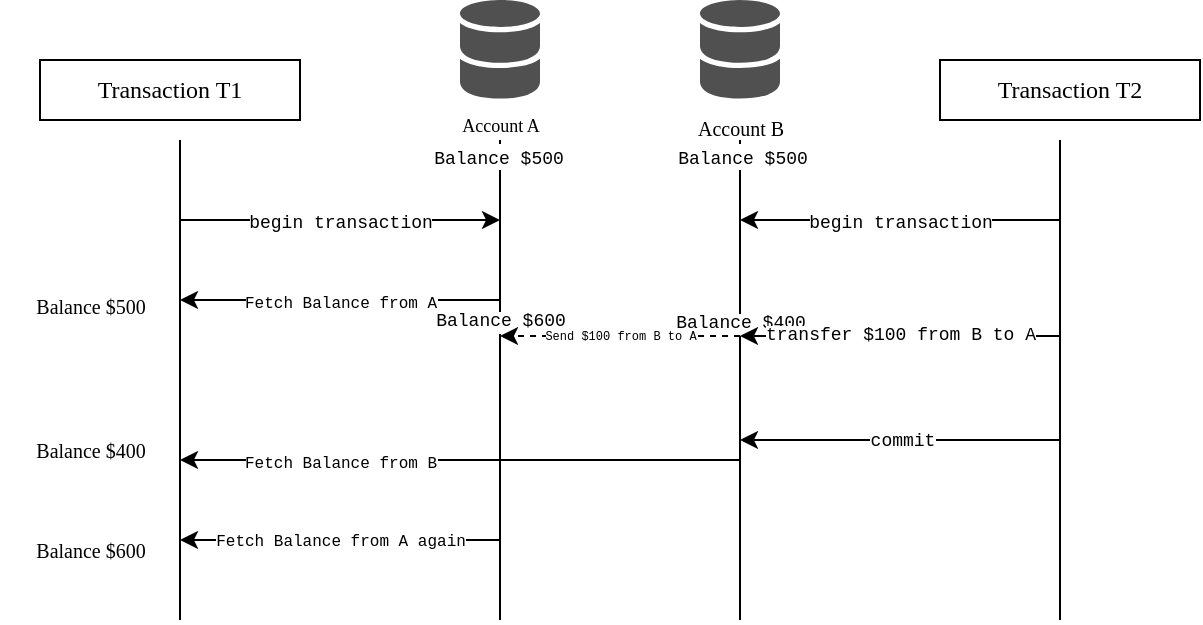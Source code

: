 <mxfile version="25.0.3">
  <diagram name="Page-1" id="4fR8Knwz0PV1LSwJ4ule">
    <mxGraphModel dx="1324" dy="276" grid="1" gridSize="10" guides="1" tooltips="1" connect="1" arrows="1" fold="1" page="1" pageScale="1" pageWidth="850" pageHeight="1100" math="0" shadow="0">
      <root>
        <mxCell id="0" />
        <mxCell id="1" parent="0" />
        <mxCell id="4bO4SZbr5IVygMqHIden-1" value="" style="endArrow=none;html=1;rounded=0;" parent="1" edge="1">
          <mxGeometry width="50" height="50" relative="1" as="geometry">
            <mxPoint x="200" y="520" as="sourcePoint" />
            <mxPoint x="200" y="280" as="targetPoint" />
          </mxGeometry>
        </mxCell>
        <mxCell id="4bO4SZbr5IVygMqHIden-42" value="&lt;font style=&quot;font-size: 9px;&quot; face=&quot;Courier New&quot;&gt;Balance $500&lt;/font&gt;" style="edgeLabel;html=1;align=center;verticalAlign=middle;resizable=0;points=[];" parent="4bO4SZbr5IVygMqHIden-1" vertex="1" connectable="0">
          <mxGeometry x="0.938" y="1" relative="1" as="geometry">
            <mxPoint as="offset" />
          </mxGeometry>
        </mxCell>
        <mxCell id="4bO4SZbr5IVygMqHIden-64" value="Balance $600" style="edgeLabel;html=1;align=center;verticalAlign=middle;resizable=0;points=[];fontFamily=Courier New;fontSize=9;" parent="4bO4SZbr5IVygMqHIden-1" vertex="1" connectable="0">
          <mxGeometry x="0.245" relative="1" as="geometry">
            <mxPoint as="offset" />
          </mxGeometry>
        </mxCell>
        <mxCell id="4bO4SZbr5IVygMqHIden-5" value="&lt;font style=&quot;font-size: 9px;&quot; face=&quot;Verdana&quot;&gt;Account A&lt;/font&gt;" style="sketch=0;shadow=0;dashed=0;html=1;strokeColor=none;fillColor=#505050;labelPosition=center;verticalLabelPosition=bottom;verticalAlign=top;outlineConnect=0;align=center;shape=mxgraph.office.databases.database_mini_2;fontSize=10;" parent="1" vertex="1">
          <mxGeometry x="180" y="210" width="40" height="50" as="geometry" />
        </mxCell>
        <mxCell id="4bO4SZbr5IVygMqHIden-40" value="" style="endArrow=none;html=1;rounded=0;" parent="1" edge="1">
          <mxGeometry width="50" height="50" relative="1" as="geometry">
            <mxPoint x="320" y="520" as="sourcePoint" />
            <mxPoint x="320" y="280" as="targetPoint" />
          </mxGeometry>
        </mxCell>
        <mxCell id="4bO4SZbr5IVygMqHIden-43" value="&lt;font style=&quot;font-size: 9px;&quot; face=&quot;Courier New&quot;&gt;Balance $500&lt;/font&gt;" style="edgeLabel;html=1;align=center;verticalAlign=middle;resizable=0;points=[];" parent="4bO4SZbr5IVygMqHIden-40" vertex="1" connectable="0">
          <mxGeometry x="0.932" y="-1" relative="1" as="geometry">
            <mxPoint as="offset" />
          </mxGeometry>
        </mxCell>
        <mxCell id="4bO4SZbr5IVygMqHIden-65" value="Balance $400" style="edgeLabel;html=1;align=center;verticalAlign=middle;resizable=0;points=[];fontFamily=Courier New;fontSize=9;" parent="4bO4SZbr5IVygMqHIden-40" vertex="1" connectable="0">
          <mxGeometry x="0.233" relative="1" as="geometry">
            <mxPoint as="offset" />
          </mxGeometry>
        </mxCell>
        <mxCell id="4bO4SZbr5IVygMqHIden-41" value="&lt;font face=&quot;Verdana&quot; style=&quot;font-size: 10px;&quot;&gt;Account B&lt;/font&gt;" style="sketch=0;shadow=0;dashed=0;html=1;strokeColor=none;fillColor=#505050;labelPosition=center;verticalLabelPosition=bottom;verticalAlign=top;outlineConnect=0;align=center;shape=mxgraph.office.databases.database_mini_2;" parent="1" vertex="1">
          <mxGeometry x="300" y="210" width="40" height="50" as="geometry" />
        </mxCell>
        <mxCell id="4bO4SZbr5IVygMqHIden-44" value="" style="endArrow=none;html=1;rounded=0;" parent="1" edge="1">
          <mxGeometry width="50" height="50" relative="1" as="geometry">
            <mxPoint x="40" y="520" as="sourcePoint" />
            <mxPoint x="40" y="280" as="targetPoint" />
          </mxGeometry>
        </mxCell>
        <mxCell id="4bO4SZbr5IVygMqHIden-45" value="" style="endArrow=none;html=1;rounded=0;" parent="1" edge="1">
          <mxGeometry width="50" height="50" relative="1" as="geometry">
            <mxPoint x="480" y="520" as="sourcePoint" />
            <mxPoint x="480" y="280" as="targetPoint" />
          </mxGeometry>
        </mxCell>
        <mxCell id="4bO4SZbr5IVygMqHIden-47" value="" style="endArrow=classic;html=1;rounded=0;" parent="1" edge="1">
          <mxGeometry width="50" height="50" relative="1" as="geometry">
            <mxPoint x="40" y="320" as="sourcePoint" />
            <mxPoint x="200" y="320" as="targetPoint" />
          </mxGeometry>
        </mxCell>
        <mxCell id="4bO4SZbr5IVygMqHIden-48" value="&lt;font style=&quot;font-size: 9px;&quot; face=&quot;Courier New&quot;&gt;begin transaction&lt;/font&gt;" style="edgeLabel;html=1;align=center;verticalAlign=middle;resizable=0;points=[];" parent="4bO4SZbr5IVygMqHIden-47" vertex="1" connectable="0">
          <mxGeometry relative="1" as="geometry">
            <mxPoint as="offset" />
          </mxGeometry>
        </mxCell>
        <mxCell id="4bO4SZbr5IVygMqHIden-49" value="" style="endArrow=classic;html=1;rounded=0;" parent="1" edge="1">
          <mxGeometry width="50" height="50" relative="1" as="geometry">
            <mxPoint x="200" y="360" as="sourcePoint" />
            <mxPoint x="40" y="360" as="targetPoint" />
          </mxGeometry>
        </mxCell>
        <mxCell id="4bO4SZbr5IVygMqHIden-50" value="&lt;font style=&quot;font-size: 8px;&quot; face=&quot;Courier New&quot;&gt;Fetch Balance from A&lt;br&gt;&lt;/font&gt;" style="edgeLabel;html=1;align=center;verticalAlign=middle;resizable=0;points=[];" parent="4bO4SZbr5IVygMqHIden-49" vertex="1" connectable="0">
          <mxGeometry relative="1" as="geometry">
            <mxPoint as="offset" />
          </mxGeometry>
        </mxCell>
        <mxCell id="4bO4SZbr5IVygMqHIden-51" value="&lt;font style=&quot;font-size: 10px;&quot; face=&quot;Verdana&quot;&gt;Balance $500&lt;/font&gt;" style="text;html=1;align=center;verticalAlign=middle;resizable=0;points=[];autosize=1;strokeColor=none;fillColor=none;" parent="1" vertex="1">
          <mxGeometry x="-50" y="348" width="90" height="30" as="geometry" />
        </mxCell>
        <mxCell id="4bO4SZbr5IVygMqHIden-54" value="" style="endArrow=classic;html=1;rounded=0;" parent="1" edge="1">
          <mxGeometry width="50" height="50" relative="1" as="geometry">
            <mxPoint x="480" y="320" as="sourcePoint" />
            <mxPoint x="320" y="320" as="targetPoint" />
          </mxGeometry>
        </mxCell>
        <mxCell id="4bO4SZbr5IVygMqHIden-55" value="&lt;font style=&quot;font-size: 9px;&quot; face=&quot;Courier New&quot;&gt;begin transaction&lt;/font&gt;" style="edgeLabel;html=1;align=center;verticalAlign=middle;resizable=0;points=[];" parent="4bO4SZbr5IVygMqHIden-54" vertex="1" connectable="0">
          <mxGeometry relative="1" as="geometry">
            <mxPoint as="offset" />
          </mxGeometry>
        </mxCell>
        <mxCell id="4bO4SZbr5IVygMqHIden-56" value="&lt;font face=&quot;Verdana&quot;&gt;Transaction T1&lt;/font&gt;" style="text;align=center;html=1;verticalAlign=middle;whiteSpace=wrap;rounded=0;fillColor=default;strokeColor=default;" parent="1" vertex="1">
          <mxGeometry x="-30" y="240" width="130" height="30" as="geometry" />
        </mxCell>
        <mxCell id="4bO4SZbr5IVygMqHIden-57" value="&lt;font face=&quot;Verdana&quot;&gt;Transaction T2&lt;/font&gt;" style="text;align=center;html=1;verticalAlign=middle;whiteSpace=wrap;rounded=0;fillColor=default;strokeColor=default;" parent="1" vertex="1">
          <mxGeometry x="420" y="240" width="130" height="30" as="geometry" />
        </mxCell>
        <mxCell id="4bO4SZbr5IVygMqHIden-58" value="" style="endArrow=classic;html=1;rounded=0;" parent="1" edge="1">
          <mxGeometry width="50" height="50" relative="1" as="geometry">
            <mxPoint x="480" y="378" as="sourcePoint" />
            <mxPoint x="320" y="378" as="targetPoint" />
          </mxGeometry>
        </mxCell>
        <mxCell id="4bO4SZbr5IVygMqHIden-59" value="transfer $100 from B to A" style="edgeLabel;html=1;align=center;verticalAlign=middle;resizable=0;points=[];fontFamily=Courier New;fontSize=9;" parent="4bO4SZbr5IVygMqHIden-58" vertex="1" connectable="0">
          <mxGeometry relative="1" as="geometry">
            <mxPoint as="offset" />
          </mxGeometry>
        </mxCell>
        <mxCell id="4bO4SZbr5IVygMqHIden-61" value="" style="endArrow=classic;html=1;rounded=0;dashed=1;" parent="1" edge="1">
          <mxGeometry width="50" height="50" relative="1" as="geometry">
            <mxPoint x="320" y="378" as="sourcePoint" />
            <mxPoint x="200" y="378" as="targetPoint" />
          </mxGeometry>
        </mxCell>
        <mxCell id="4bO4SZbr5IVygMqHIden-62" value="Send $100 from B to A" style="edgeLabel;html=1;align=center;verticalAlign=middle;resizable=0;points=[];fontFamily=Courier New;fontSize=6;" parent="4bO4SZbr5IVygMqHIden-61" vertex="1" connectable="0">
          <mxGeometry x="0.002" relative="1" as="geometry">
            <mxPoint as="offset" />
          </mxGeometry>
        </mxCell>
        <mxCell id="4bO4SZbr5IVygMqHIden-68" value="" style="endArrow=classic;html=1;rounded=0;" parent="1" edge="1">
          <mxGeometry width="50" height="50" relative="1" as="geometry">
            <mxPoint x="320" y="440" as="sourcePoint" />
            <mxPoint x="40" y="440" as="targetPoint" />
          </mxGeometry>
        </mxCell>
        <mxCell id="4bO4SZbr5IVygMqHIden-69" value="&lt;font style=&quot;font-size: 8px;&quot; face=&quot;Courier New&quot;&gt;Fetch Balance from B&lt;/font&gt;" style="edgeLabel;html=1;align=center;verticalAlign=middle;resizable=0;points=[];fontSize=10;" parent="4bO4SZbr5IVygMqHIden-68" vertex="1" connectable="0">
          <mxGeometry x="0.602" y="-2" relative="1" as="geometry">
            <mxPoint x="24" y="2" as="offset" />
          </mxGeometry>
        </mxCell>
        <mxCell id="4bO4SZbr5IVygMqHIden-70" value="&lt;font style=&quot;font-size: 10px;&quot; face=&quot;Verdana&quot;&gt;Balance $400&lt;/font&gt;" style="text;html=1;align=center;verticalAlign=middle;resizable=0;points=[];autosize=1;strokeColor=none;fillColor=none;" parent="1" vertex="1">
          <mxGeometry x="-50" y="420" width="90" height="30" as="geometry" />
        </mxCell>
        <mxCell id="2ohPTDW-DqrYTsud0PcT-1" value="" style="endArrow=classic;html=1;rounded=0;fontFamily=Courier New;fontSize=10;" edge="1" parent="1">
          <mxGeometry width="50" height="50" relative="1" as="geometry">
            <mxPoint x="200" y="480" as="sourcePoint" />
            <mxPoint x="40" y="480" as="targetPoint" />
          </mxGeometry>
        </mxCell>
        <mxCell id="2ohPTDW-DqrYTsud0PcT-4" value="&lt;font style=&quot;font-size: 8px;&quot; face=&quot;Courier New&quot;&gt;Fetch Balance from A again&lt;/font&gt;" style="edgeLabel;html=1;align=center;verticalAlign=middle;resizable=0;points=[];" vertex="1" connectable="0" parent="2ohPTDW-DqrYTsud0PcT-1">
          <mxGeometry x="-0.328" y="-1" relative="1" as="geometry">
            <mxPoint x="-26" as="offset" />
          </mxGeometry>
        </mxCell>
        <mxCell id="2ohPTDW-DqrYTsud0PcT-5" value="&lt;font style=&quot;font-size: 10px;&quot; face=&quot;Verdana&quot;&gt;Balance $600&lt;/font&gt;" style="text;html=1;align=center;verticalAlign=middle;resizable=0;points=[];autosize=1;strokeColor=none;fillColor=none;" vertex="1" parent="1">
          <mxGeometry x="-50" y="470" width="90" height="30" as="geometry" />
        </mxCell>
        <mxCell id="2ohPTDW-DqrYTsud0PcT-7" value="" style="endArrow=classic;html=1;rounded=0;" edge="1" parent="1">
          <mxGeometry width="50" height="50" relative="1" as="geometry">
            <mxPoint x="480" y="430" as="sourcePoint" />
            <mxPoint x="320" y="430" as="targetPoint" />
          </mxGeometry>
        </mxCell>
        <mxCell id="2ohPTDW-DqrYTsud0PcT-8" value="&lt;font face=&quot;Courier New&quot; style=&quot;font-size: 9px;&quot;&gt;commit&lt;/font&gt;" style="edgeLabel;html=1;align=center;verticalAlign=middle;resizable=0;points=[];" vertex="1" connectable="0" parent="2ohPTDW-DqrYTsud0PcT-7">
          <mxGeometry x="0.357" y="-1" relative="1" as="geometry">
            <mxPoint x="29" as="offset" />
          </mxGeometry>
        </mxCell>
      </root>
    </mxGraphModel>
  </diagram>
</mxfile>
